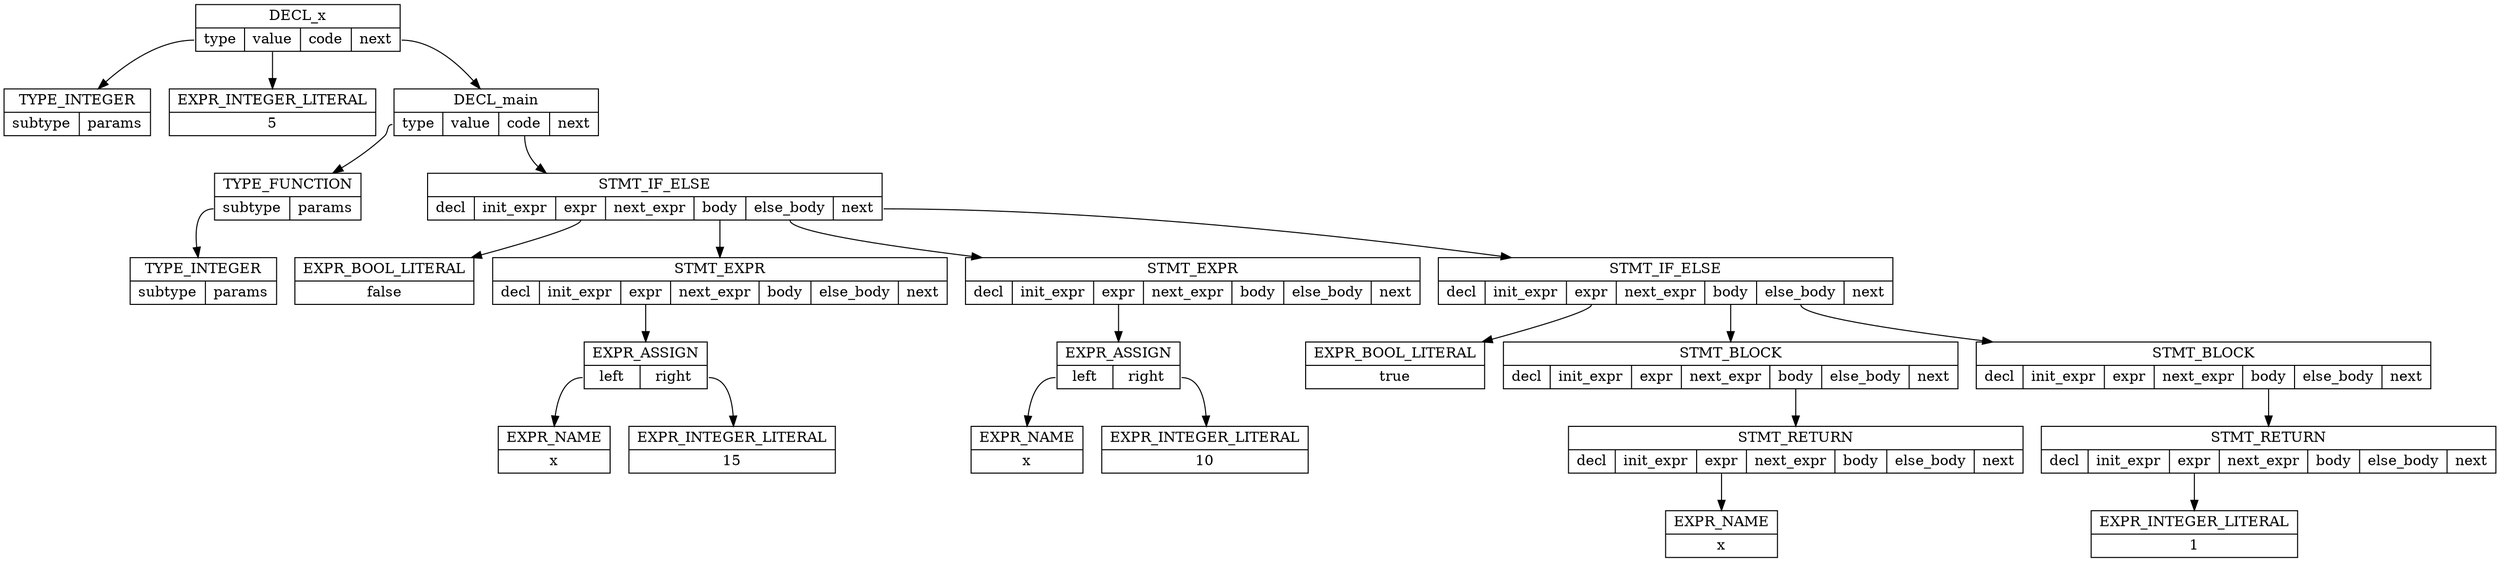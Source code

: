 digraph AST {

node [shape=record]

DECL_0 [label="{DECL_x | { <type> type | <value> value | <code> code | <next> next }}"];

TYPE_1 [label="{TYPE_INTEGER| { <subtype> subtype | <params> params}}"];

DECL_0:type -> TYPE_1;

EXPR_1 [label="{EXPR_INTEGER_LITERAL | { 5 }}"];

DECL_0:value -> EXPR_1;

DECL_0:next -> DECL_2;

DECL_2 [label="{DECL_main | { <type> type | <value> value | <code> code | <next> next }}"];

TYPE_3 [label="{TYPE_FUNCTION| { <subtype> subtype | <params> params}}"];

SUBTYPE_3 [label="{TYPE_INTEGER | { <subtype> subtype | <params> params }}"];

TYPE_3:subtype -> SUBTYPE_3;

DECL_2:type -> TYPE_3;

STMT_4 [label="{STMT_IF_ELSE | { <decl> decl | <init_expr> init_expr | <expr> expr | <next_expr> next_expr | <body> body | <else_body> else_body | <next> next }}"];

EXPR_5 [label="{EXPR_BOOL_LITERAL | { false }}"];

STMT_4:expr -> EXPR_5;

STMT_6 [label="{STMT_EXPR | { <decl> decl | <init_expr> init_expr | <expr> expr | <next_expr> next_expr | <body> body | <else_body> else_body | <next> next }}"];

EXPR_7 [label="{EXPR_ASSIGN | { <left> left | <right> right }}"];

EXPR_8 [label="{EXPR_NAME | { x }}"];

EXPR_7:left -> EXPR_8;

EXPR_9 [label="{EXPR_INTEGER_LITERAL | { 15 }}"];

EXPR_7:right -> EXPR_9;

STMT_6:expr -> EXPR_7;

STMT_4:body -> STMT_6;

STMT_10 [label="{STMT_EXPR | { <decl> decl | <init_expr> init_expr | <expr> expr | <next_expr> next_expr | <body> body | <else_body> else_body | <next> next }}"];

EXPR_11 [label="{EXPR_ASSIGN | { <left> left | <right> right }}"];

EXPR_12 [label="{EXPR_NAME | { x }}"];

EXPR_11:left -> EXPR_12;

EXPR_13 [label="{EXPR_INTEGER_LITERAL | { 10 }}"];

EXPR_11:right -> EXPR_13;

STMT_10:expr -> EXPR_11;

STMT_4:else_body -> STMT_10;

STMT_14 [label="{STMT_IF_ELSE | { <decl> decl | <init_expr> init_expr | <expr> expr | <next_expr> next_expr | <body> body | <else_body> else_body | <next> next }}"];

EXPR_15 [label="{EXPR_BOOL_LITERAL | { true }}"];

STMT_14:expr -> EXPR_15;

STMT_16 [label="{STMT_BLOCK | { <decl> decl | <init_expr> init_expr | <expr> expr | <next_expr> next_expr | <body> body | <else_body> else_body | <next> next }}"];

STMT_17 [label="{STMT_RETURN | { <decl> decl | <init_expr> init_expr | <expr> expr | <next_expr> next_expr | <body> body | <else_body> else_body | <next> next }}"];

EXPR_18 [label="{EXPR_NAME | { x }}"];

STMT_17:expr -> EXPR_18;

STMT_16:body -> STMT_17;

STMT_14:body -> STMT_16;

STMT_19 [label="{STMT_BLOCK | { <decl> decl | <init_expr> init_expr | <expr> expr | <next_expr> next_expr | <body> body | <else_body> else_body | <next> next }}"];

STMT_20 [label="{STMT_RETURN | { <decl> decl | <init_expr> init_expr | <expr> expr | <next_expr> next_expr | <body> body | <else_body> else_body | <next> next }}"];

EXPR_21 [label="{EXPR_INTEGER_LITERAL | { 1 }}"];

STMT_20:expr -> EXPR_21;

STMT_19:body -> STMT_20;

STMT_14:else_body -> STMT_19;

STMT_4:next -> STMT_14;

DECL_2:code -> STMT_4;

}

